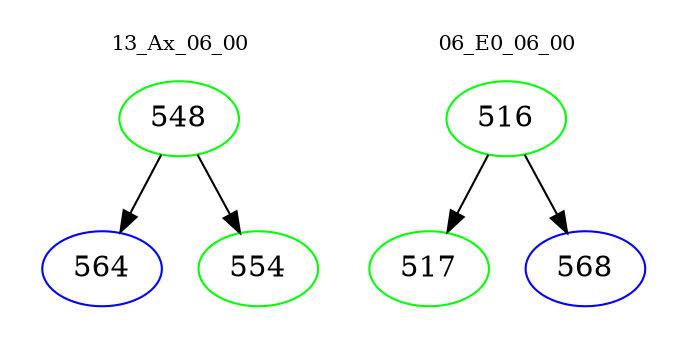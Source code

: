 digraph{
subgraph cluster_0 {
color = white
label = "13_Ax_06_00";
fontsize=10;
T0_548 [label="548", color="green"]
T0_548 -> T0_564 [color="black"]
T0_564 [label="564", color="blue"]
T0_548 -> T0_554 [color="black"]
T0_554 [label="554", color="green"]
}
subgraph cluster_1 {
color = white
label = "06_E0_06_00";
fontsize=10;
T1_516 [label="516", color="green"]
T1_516 -> T1_517 [color="black"]
T1_517 [label="517", color="green"]
T1_516 -> T1_568 [color="black"]
T1_568 [label="568", color="blue"]
}
}

